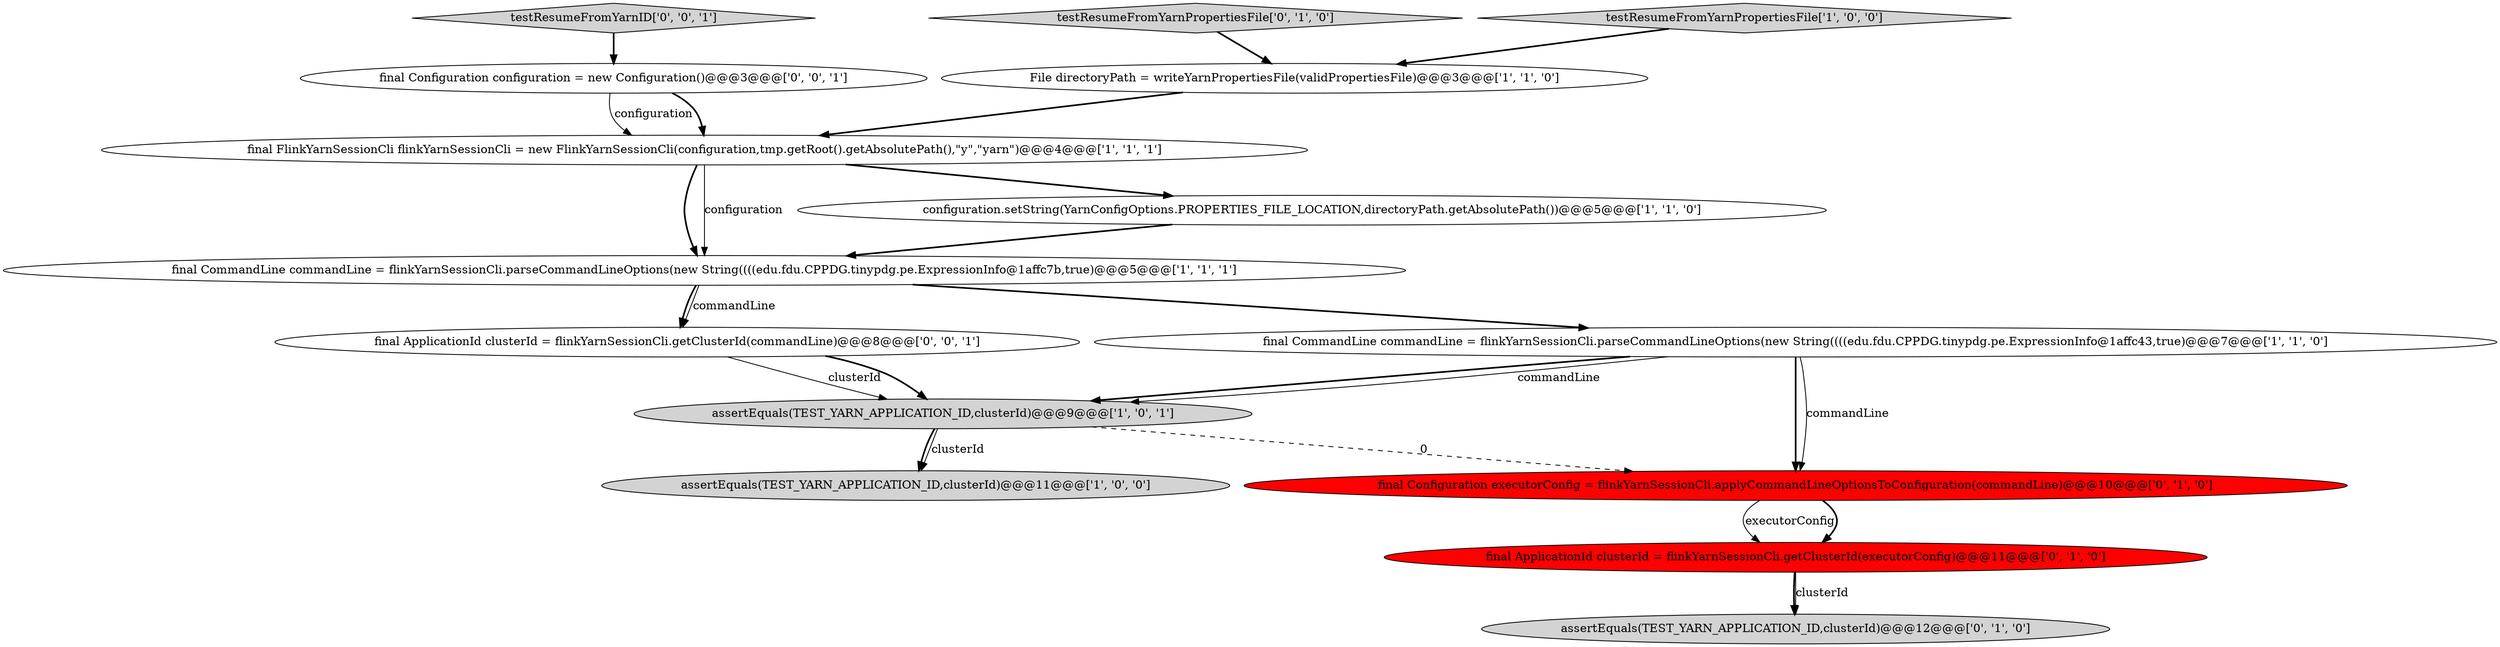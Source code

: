 digraph {
3 [style = filled, label = "assertEquals(TEST_YARN_APPLICATION_ID,clusterId)@@@9@@@['1', '0', '1']", fillcolor = lightgray, shape = ellipse image = "AAA0AAABBB1BBB"];
7 [style = filled, label = "final CommandLine commandLine = flinkYarnSessionCli.parseCommandLineOptions(new String((((edu.fdu.CPPDG.tinypdg.pe.ExpressionInfo@1affc7b,true)@@@5@@@['1', '1', '1']", fillcolor = white, shape = ellipse image = "AAA0AAABBB1BBB"];
13 [style = filled, label = "final ApplicationId clusterId = flinkYarnSessionCli.getClusterId(commandLine)@@@8@@@['0', '0', '1']", fillcolor = white, shape = ellipse image = "AAA0AAABBB3BBB"];
5 [style = filled, label = "final CommandLine commandLine = flinkYarnSessionCli.parseCommandLineOptions(new String((((edu.fdu.CPPDG.tinypdg.pe.ExpressionInfo@1affc43,true)@@@7@@@['1', '1', '0']", fillcolor = white, shape = ellipse image = "AAA0AAABBB1BBB"];
4 [style = filled, label = "final FlinkYarnSessionCli flinkYarnSessionCli = new FlinkYarnSessionCli(configuration,tmp.getRoot().getAbsolutePath(),\"y\",\"yarn\")@@@4@@@['1', '1', '1']", fillcolor = white, shape = ellipse image = "AAA0AAABBB1BBB"];
12 [style = filled, label = "final Configuration configuration = new Configuration()@@@3@@@['0', '0', '1']", fillcolor = white, shape = ellipse image = "AAA0AAABBB3BBB"];
2 [style = filled, label = "File directoryPath = writeYarnPropertiesFile(validPropertiesFile)@@@3@@@['1', '1', '0']", fillcolor = white, shape = ellipse image = "AAA0AAABBB1BBB"];
11 [style = filled, label = "testResumeFromYarnPropertiesFile['0', '1', '0']", fillcolor = lightgray, shape = diamond image = "AAA0AAABBB2BBB"];
0 [style = filled, label = "configuration.setString(YarnConfigOptions.PROPERTIES_FILE_LOCATION,directoryPath.getAbsolutePath())@@@5@@@['1', '1', '0']", fillcolor = white, shape = ellipse image = "AAA0AAABBB1BBB"];
8 [style = filled, label = "assertEquals(TEST_YARN_APPLICATION_ID,clusterId)@@@12@@@['0', '1', '0']", fillcolor = lightgray, shape = ellipse image = "AAA0AAABBB2BBB"];
6 [style = filled, label = "testResumeFromYarnPropertiesFile['1', '0', '0']", fillcolor = lightgray, shape = diamond image = "AAA0AAABBB1BBB"];
10 [style = filled, label = "final Configuration executorConfig = flinkYarnSessionCli.applyCommandLineOptionsToConfiguration(commandLine)@@@10@@@['0', '1', '0']", fillcolor = red, shape = ellipse image = "AAA1AAABBB2BBB"];
9 [style = filled, label = "final ApplicationId clusterId = flinkYarnSessionCli.getClusterId(executorConfig)@@@11@@@['0', '1', '0']", fillcolor = red, shape = ellipse image = "AAA1AAABBB2BBB"];
1 [style = filled, label = "assertEquals(TEST_YARN_APPLICATION_ID,clusterId)@@@11@@@['1', '0', '0']", fillcolor = lightgray, shape = ellipse image = "AAA0AAABBB1BBB"];
14 [style = filled, label = "testResumeFromYarnID['0', '0', '1']", fillcolor = lightgray, shape = diamond image = "AAA0AAABBB3BBB"];
7->13 [style = bold, label=""];
5->3 [style = bold, label=""];
5->10 [style = bold, label=""];
3->1 [style = bold, label=""];
10->9 [style = solid, label="executorConfig"];
9->8 [style = bold, label=""];
2->4 [style = bold, label=""];
11->2 [style = bold, label=""];
4->7 [style = bold, label=""];
13->3 [style = solid, label="clusterId"];
4->0 [style = bold, label=""];
0->7 [style = bold, label=""];
6->2 [style = bold, label=""];
12->4 [style = solid, label="configuration"];
7->5 [style = bold, label=""];
3->1 [style = solid, label="clusterId"];
13->3 [style = bold, label=""];
12->4 [style = bold, label=""];
5->10 [style = solid, label="commandLine"];
9->8 [style = solid, label="clusterId"];
14->12 [style = bold, label=""];
10->9 [style = bold, label=""];
3->10 [style = dashed, label="0"];
5->3 [style = solid, label="commandLine"];
4->7 [style = solid, label="configuration"];
7->13 [style = solid, label="commandLine"];
}
